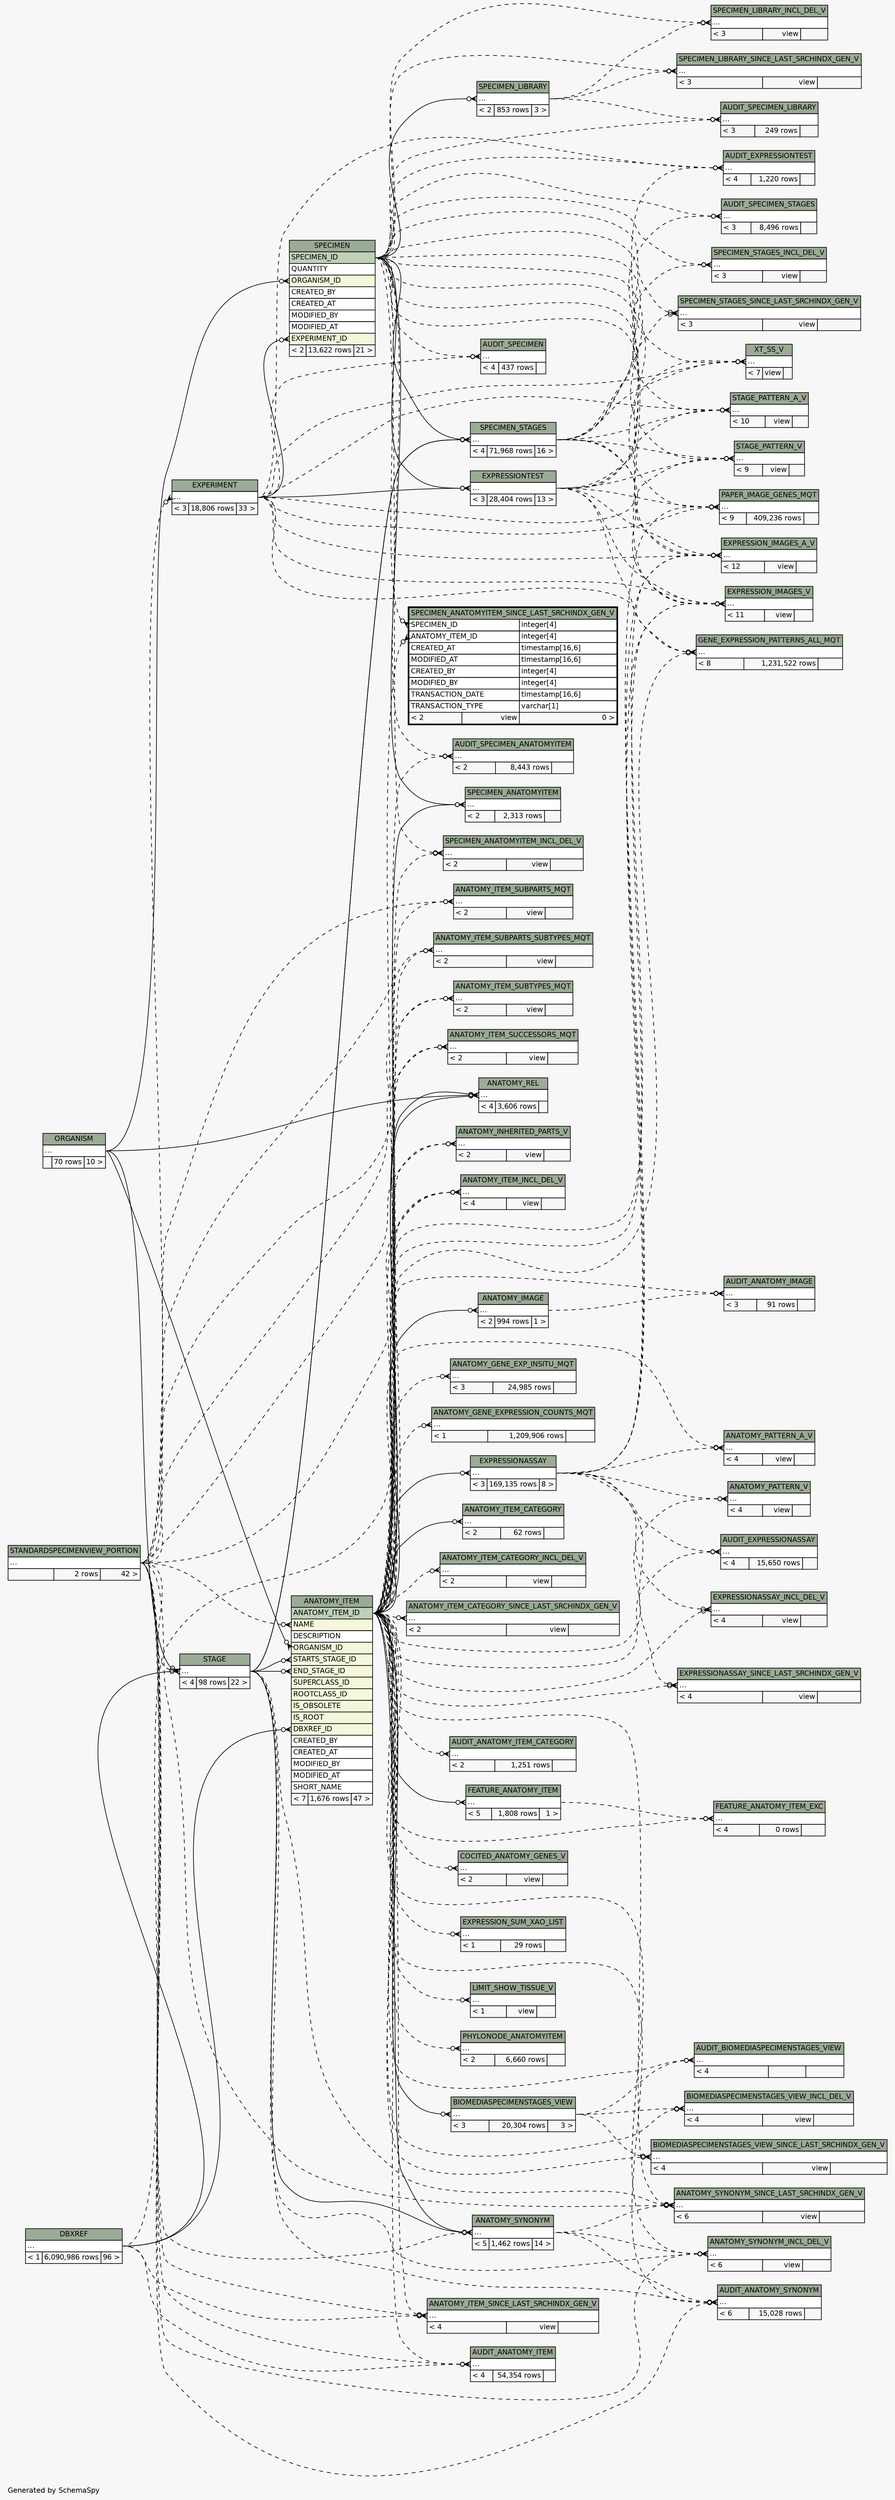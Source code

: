 // dot 2.38.0 on Windows 10 10.0
// SchemaSpy rev Unknown
digraph "impliedTwoDegreesRelationshipsDiagram" {
  graph [
    rankdir="RL"
    bgcolor="#f7f7f7"
    label="\nGenerated by SchemaSpy"
    labeljust="l"
    nodesep="0.18"
    ranksep="0.46"
    fontname="Helvetica"
    fontsize="11"
  ];
  node [
    fontname="Helvetica"
    fontsize="11"
    shape="plaintext"
  ];
  edge [
    arrowsize="0.8"
  ];
  "ANATOMY_GENE_EXP_INSITU_MQT":"elipses":w -> "ANATOMY_ITEM":"ANATOMY_ITEM_ID":e [arrowhead=none dir=back arrowtail=crowodot style=dashed];
  "ANATOMY_GENE_EXPRESSION_COUNTS_MQT":"elipses":w -> "ANATOMY_ITEM":"ANATOMY_ITEM_ID":e [arrowhead=none dir=back arrowtail=crowodot style=dashed];
  "ANATOMY_IMAGE":"elipses":w -> "ANATOMY_ITEM":"ANATOMY_ITEM_ID":e [arrowhead=none dir=back arrowtail=crowodot];
  "ANATOMY_INHERITED_PARTS_V":"elipses":w -> "ANATOMY_ITEM":"ANATOMY_ITEM_ID":e [arrowhead=none dir=back arrowtail=crowodot style=dashed];
  "ANATOMY_INHERITED_PARTS_V":"elipses":w -> "STANDARDSPECIMENVIEW_PORTION":"elipses":e [arrowhead=none dir=back arrowtail=crowodot style=dashed];
  "ANATOMY_ITEM":"DBXREF_ID":w -> "DBXREF":"elipses":e [arrowhead=none dir=back arrowtail=crowodot];
  "ANATOMY_ITEM":"END_STAGE_ID":w -> "STAGE":"elipses":e [arrowhead=none dir=back arrowtail=crowodot];
  "ANATOMY_ITEM":"NAME":w -> "STANDARDSPECIMENVIEW_PORTION":"elipses":e [arrowhead=none dir=back arrowtail=crowodot style=dashed];
  "ANATOMY_ITEM":"ORGANISM_ID":w -> "ORGANISM":"elipses":e [arrowhead=none dir=back arrowtail=crowodot];
  "ANATOMY_ITEM":"STARTS_STAGE_ID":w -> "STAGE":"elipses":e [arrowhead=none dir=back arrowtail=crowodot];
  "ANATOMY_ITEM_CATEGORY":"elipses":w -> "ANATOMY_ITEM":"ANATOMY_ITEM_ID":e [arrowhead=none dir=back arrowtail=crowodot];
  "ANATOMY_ITEM_CATEGORY_INCL_DEL_V":"elipses":w -> "ANATOMY_ITEM":"ANATOMY_ITEM_ID":e [arrowhead=none dir=back arrowtail=crowodot style=dashed];
  "ANATOMY_ITEM_CATEGORY_SINCE_LAST_SRCHINDX_GEN_V":"elipses":w -> "ANATOMY_ITEM":"ANATOMY_ITEM_ID":e [arrowhead=none dir=back arrowtail=crowodot style=dashed];
  "ANATOMY_ITEM_INCL_DEL_V":"elipses":w -> "ANATOMY_ITEM":"ANATOMY_ITEM_ID":e [arrowhead=none dir=back arrowtail=crowodot style=dashed];
  "ANATOMY_ITEM_INCL_DEL_V":"elipses":w -> "DBXREF":"elipses":e [arrowhead=none dir=back arrowtail=crowodot style=dashed];
  "ANATOMY_ITEM_INCL_DEL_V":"elipses":w -> "STANDARDSPECIMENVIEW_PORTION":"elipses":e [arrowhead=none dir=back arrowtail=crowodot style=dashed];
  "ANATOMY_ITEM_SINCE_LAST_SRCHINDX_GEN_V":"elipses":w -> "ANATOMY_ITEM":"ANATOMY_ITEM_ID":e [arrowhead=none dir=back arrowtail=crowodot style=dashed];
  "ANATOMY_ITEM_SINCE_LAST_SRCHINDX_GEN_V":"elipses":w -> "DBXREF":"elipses":e [arrowhead=none dir=back arrowtail=crowodot style=dashed];
  "ANATOMY_ITEM_SINCE_LAST_SRCHINDX_GEN_V":"elipses":w -> "STANDARDSPECIMENVIEW_PORTION":"elipses":e [arrowhead=none dir=back arrowtail=crowodot style=dashed];
  "ANATOMY_ITEM_SUBPARTS_MQT":"elipses":w -> "ANATOMY_ITEM":"ANATOMY_ITEM_ID":e [arrowhead=none dir=back arrowtail=crowodot style=dashed];
  "ANATOMY_ITEM_SUBPARTS_MQT":"elipses":w -> "STANDARDSPECIMENVIEW_PORTION":"elipses":e [arrowhead=none dir=back arrowtail=crowodot style=dashed];
  "ANATOMY_ITEM_SUBPARTS_SUBTYPES_MQT":"elipses":w -> "ANATOMY_ITEM":"ANATOMY_ITEM_ID":e [arrowhead=none dir=back arrowtail=crowodot style=dashed];
  "ANATOMY_ITEM_SUBPARTS_SUBTYPES_MQT":"elipses":w -> "STANDARDSPECIMENVIEW_PORTION":"elipses":e [arrowhead=none dir=back arrowtail=crowodot style=dashed];
  "ANATOMY_ITEM_SUBTYPES_MQT":"elipses":w -> "ANATOMY_ITEM":"ANATOMY_ITEM_ID":e [arrowhead=none dir=back arrowtail=crowodot style=dashed];
  "ANATOMY_ITEM_SUBTYPES_MQT":"elipses":w -> "STANDARDSPECIMENVIEW_PORTION":"elipses":e [arrowhead=none dir=back arrowtail=crowodot style=dashed];
  "ANATOMY_ITEM_SUCCESSORS_MQT":"elipses":w -> "ANATOMY_ITEM":"ANATOMY_ITEM_ID":e [arrowhead=none dir=back arrowtail=crowodot style=dashed];
  "ANATOMY_ITEM_SUCCESSORS_MQT":"elipses":w -> "STANDARDSPECIMENVIEW_PORTION":"elipses":e [arrowhead=none dir=back arrowtail=crowodot style=dashed];
  "ANATOMY_PATTERN_A_V":"elipses":w -> "ANATOMY_ITEM":"ANATOMY_ITEM_ID":e [arrowhead=none dir=back arrowtail=crowodot style=dashed];
  "ANATOMY_PATTERN_A_V":"elipses":w -> "EXPRESSIONASSAY":"elipses":e [arrowhead=none dir=back arrowtail=crowodot style=dashed];
  "ANATOMY_PATTERN_V":"elipses":w -> "ANATOMY_ITEM":"ANATOMY_ITEM_ID":e [arrowhead=none dir=back arrowtail=crowodot style=dashed];
  "ANATOMY_PATTERN_V":"elipses":w -> "EXPRESSIONASSAY":"elipses":e [arrowhead=none dir=back arrowtail=crowodot style=dashed];
  "ANATOMY_REL":"elipses":w -> "ANATOMY_ITEM":"ANATOMY_ITEM_ID":e [arrowhead=none dir=back arrowtail=crowodot];
  "ANATOMY_REL":"elipses":w -> "ORGANISM":"elipses":e [arrowhead=none dir=back arrowtail=crowodot];
  "ANATOMY_REL":"elipses":w -> "ANATOMY_ITEM":"ANATOMY_ITEM_ID":e [arrowhead=none dir=back arrowtail=crowodot];
  "ANATOMY_SYNONYM":"elipses":w -> "ANATOMY_ITEM":"ANATOMY_ITEM_ID":e [arrowhead=none dir=back arrowtail=crowodot];
  "ANATOMY_SYNONYM":"elipses":w -> "STANDARDSPECIMENVIEW_PORTION":"elipses":e [arrowhead=none dir=back arrowtail=crowodot style=dashed];
  "ANATOMY_SYNONYM":"elipses":w -> "STAGE":"elipses":e [arrowhead=none dir=back arrowtail=crowodot];
  "ANATOMY_SYNONYM_INCL_DEL_V":"elipses":w -> "ANATOMY_ITEM":"ANATOMY_ITEM_ID":e [arrowhead=none dir=back arrowtail=crowodot style=dashed];
  "ANATOMY_SYNONYM_INCL_DEL_V":"elipses":w -> "STANDARDSPECIMENVIEW_PORTION":"elipses":e [arrowhead=none dir=back arrowtail=crowodot style=dashed];
  "ANATOMY_SYNONYM_INCL_DEL_V":"elipses":w -> "STAGE":"elipses":e [arrowhead=none dir=back arrowtail=crowodot style=dashed];
  "ANATOMY_SYNONYM_INCL_DEL_V":"elipses":w -> "ANATOMY_SYNONYM":"elipses":e [arrowhead=none dir=back arrowtail=crowodot style=dashed];
  "ANATOMY_SYNONYM_SINCE_LAST_SRCHINDX_GEN_V":"elipses":w -> "ANATOMY_ITEM":"ANATOMY_ITEM_ID":e [arrowhead=none dir=back arrowtail=crowodot style=dashed];
  "ANATOMY_SYNONYM_SINCE_LAST_SRCHINDX_GEN_V":"elipses":w -> "STANDARDSPECIMENVIEW_PORTION":"elipses":e [arrowhead=none dir=back arrowtail=crowodot style=dashed];
  "ANATOMY_SYNONYM_SINCE_LAST_SRCHINDX_GEN_V":"elipses":w -> "STAGE":"elipses":e [arrowhead=none dir=back arrowtail=crowodot style=dashed];
  "ANATOMY_SYNONYM_SINCE_LAST_SRCHINDX_GEN_V":"elipses":w -> "ANATOMY_SYNONYM":"elipses":e [arrowhead=none dir=back arrowtail=crowodot style=dashed];
  "AUDIT_ANATOMY_IMAGE":"elipses":w -> "ANATOMY_ITEM":"ANATOMY_ITEM_ID":e [arrowhead=none dir=back arrowtail=crowodot style=dashed];
  "AUDIT_ANATOMY_IMAGE":"elipses":w -> "ANATOMY_IMAGE":"elipses":e [arrowhead=none dir=back arrowtail=crowodot style=dashed];
  "AUDIT_ANATOMY_ITEM":"elipses":w -> "ANATOMY_ITEM":"ANATOMY_ITEM_ID":e [arrowhead=none dir=back arrowtail=crowodot style=dashed];
  "AUDIT_ANATOMY_ITEM":"elipses":w -> "DBXREF":"elipses":e [arrowhead=none dir=back arrowtail=crowodot style=dashed];
  "AUDIT_ANATOMY_ITEM":"elipses":w -> "STANDARDSPECIMENVIEW_PORTION":"elipses":e [arrowhead=none dir=back arrowtail=crowodot style=dashed];
  "AUDIT_ANATOMY_ITEM_CATEGORY":"elipses":w -> "ANATOMY_ITEM":"ANATOMY_ITEM_ID":e [arrowhead=none dir=back arrowtail=crowodot style=dashed];
  "AUDIT_ANATOMY_SYNONYM":"elipses":w -> "ANATOMY_ITEM":"ANATOMY_ITEM_ID":e [arrowhead=none dir=back arrowtail=crowodot style=dashed];
  "AUDIT_ANATOMY_SYNONYM":"elipses":w -> "STANDARDSPECIMENVIEW_PORTION":"elipses":e [arrowhead=none dir=back arrowtail=crowodot style=dashed];
  "AUDIT_ANATOMY_SYNONYM":"elipses":w -> "STAGE":"elipses":e [arrowhead=none dir=back arrowtail=crowodot style=dashed];
  "AUDIT_ANATOMY_SYNONYM":"elipses":w -> "ANATOMY_SYNONYM":"elipses":e [arrowhead=none dir=back arrowtail=crowodot style=dashed];
  "AUDIT_BIOMEDIASPECIMENSTAGES_VIEW":"elipses":w -> "ANATOMY_ITEM":"ANATOMY_ITEM_ID":e [arrowhead=none dir=back arrowtail=crowodot style=dashed];
  "AUDIT_BIOMEDIASPECIMENSTAGES_VIEW":"elipses":w -> "BIOMEDIASPECIMENSTAGES_VIEW":"elipses":e [arrowhead=none dir=back arrowtail=crowodot style=dashed];
  "AUDIT_EXPRESSIONASSAY":"elipses":w -> "ANATOMY_ITEM":"ANATOMY_ITEM_ID":e [arrowhead=none dir=back arrowtail=crowodot style=dashed];
  "AUDIT_EXPRESSIONASSAY":"elipses":w -> "EXPRESSIONASSAY":"elipses":e [arrowhead=none dir=back arrowtail=crowodot style=dashed];
  "AUDIT_EXPRESSIONTEST":"elipses":w -> "EXPERIMENT":"elipses":e [arrowhead=none dir=back arrowtail=crowodot style=dashed];
  "AUDIT_EXPRESSIONTEST":"elipses":w -> "EXPRESSIONTEST":"elipses":e [arrowhead=none dir=back arrowtail=crowodot style=dashed];
  "AUDIT_EXPRESSIONTEST":"elipses":w -> "SPECIMEN":"SPECIMEN_ID":e [arrowhead=none dir=back arrowtail=crowodot style=dashed];
  "AUDIT_SPECIMEN":"elipses":w -> "EXPERIMENT":"elipses":e [arrowhead=none dir=back arrowtail=crowodot style=dashed];
  "AUDIT_SPECIMEN":"elipses":w -> "SPECIMEN":"SPECIMEN_ID":e [arrowhead=none dir=back arrowtail=crowodot style=dashed];
  "AUDIT_SPECIMEN_ANATOMYITEM":"elipses":w -> "ANATOMY_ITEM":"ANATOMY_ITEM_ID":e [arrowhead=none dir=back arrowtail=crowodot style=dashed];
  "AUDIT_SPECIMEN_ANATOMYITEM":"elipses":w -> "SPECIMEN":"SPECIMEN_ID":e [arrowhead=none dir=back arrowtail=crowodot style=dashed];
  "AUDIT_SPECIMEN_LIBRARY":"elipses":w -> "SPECIMEN":"SPECIMEN_ID":e [arrowhead=none dir=back arrowtail=crowodot style=dashed];
  "AUDIT_SPECIMEN_LIBRARY":"elipses":w -> "SPECIMEN_LIBRARY":"elipses":e [arrowhead=none dir=back arrowtail=crowodot style=dashed];
  "AUDIT_SPECIMEN_STAGES":"elipses":w -> "SPECIMEN":"SPECIMEN_ID":e [arrowhead=none dir=back arrowtail=crowodot style=dashed];
  "AUDIT_SPECIMEN_STAGES":"elipses":w -> "SPECIMEN_STAGES":"elipses":e [arrowhead=none dir=back arrowtail=crowodot style=dashed];
  "BIOMEDIASPECIMENSTAGES_VIEW":"elipses":w -> "ANATOMY_ITEM":"ANATOMY_ITEM_ID":e [arrowhead=none dir=back arrowtail=crowodot];
  "BIOMEDIASPECIMENSTAGES_VIEW_INCL_DEL_V":"elipses":w -> "ANATOMY_ITEM":"ANATOMY_ITEM_ID":e [arrowhead=none dir=back arrowtail=crowodot style=dashed];
  "BIOMEDIASPECIMENSTAGES_VIEW_INCL_DEL_V":"elipses":w -> "BIOMEDIASPECIMENSTAGES_VIEW":"elipses":e [arrowhead=none dir=back arrowtail=crowodot style=dashed];
  "BIOMEDIASPECIMENSTAGES_VIEW_SINCE_LAST_SRCHINDX_GEN_V":"elipses":w -> "ANATOMY_ITEM":"ANATOMY_ITEM_ID":e [arrowhead=none dir=back arrowtail=crowodot style=dashed];
  "BIOMEDIASPECIMENSTAGES_VIEW_SINCE_LAST_SRCHINDX_GEN_V":"elipses":w -> "BIOMEDIASPECIMENSTAGES_VIEW":"elipses":e [arrowhead=none dir=back arrowtail=crowodot style=dashed];
  "COCITED_ANATOMY_GENES_V":"elipses":w -> "ANATOMY_ITEM":"ANATOMY_ITEM_ID":e [arrowhead=none dir=back arrowtail=crowodot style=dashed];
  "EXPERIMENT":"elipses":w -> "STANDARDSPECIMENVIEW_PORTION":"elipses":e [arrowhead=none dir=back arrowtail=crowodot style=dashed];
  "EXPRESSION_IMAGES_A_V":"elipses":w -> "ANATOMY_ITEM":"ANATOMY_ITEM_ID":e [arrowhead=none dir=back arrowtail=crowodot style=dashed];
  "EXPRESSION_IMAGES_A_V":"elipses":w -> "EXPERIMENT":"elipses":e [arrowhead=none dir=back arrowtail=crowodot style=dashed];
  "EXPRESSION_IMAGES_A_V":"elipses":w -> "EXPRESSIONASSAY":"elipses":e [arrowhead=none dir=back arrowtail=crowodot style=dashed];
  "EXPRESSION_IMAGES_A_V":"elipses":w -> "EXPRESSIONTEST":"elipses":e [arrowhead=none dir=back arrowtail=crowodot style=dashed];
  "EXPRESSION_IMAGES_A_V":"elipses":w -> "SPECIMEN":"SPECIMEN_ID":e [arrowhead=none dir=back arrowtail=crowodot style=dashed];
  "EXPRESSION_IMAGES_A_V":"elipses":w -> "SPECIMEN_STAGES":"elipses":e [arrowhead=none dir=back arrowtail=crowodot style=dashed];
  "EXPRESSION_IMAGES_V":"elipses":w -> "ANATOMY_ITEM":"ANATOMY_ITEM_ID":e [arrowhead=none dir=back arrowtail=crowodot style=dashed];
  "EXPRESSION_IMAGES_V":"elipses":w -> "EXPERIMENT":"elipses":e [arrowhead=none dir=back arrowtail=crowodot style=dashed];
  "EXPRESSION_IMAGES_V":"elipses":w -> "EXPRESSIONASSAY":"elipses":e [arrowhead=none dir=back arrowtail=crowodot style=dashed];
  "EXPRESSION_IMAGES_V":"elipses":w -> "EXPRESSIONTEST":"elipses":e [arrowhead=none dir=back arrowtail=crowodot style=dashed];
  "EXPRESSION_IMAGES_V":"elipses":w -> "SPECIMEN":"SPECIMEN_ID":e [arrowhead=none dir=back arrowtail=crowodot style=dashed];
  "EXPRESSION_IMAGES_V":"elipses":w -> "SPECIMEN_STAGES":"elipses":e [arrowhead=none dir=back arrowtail=crowodot style=dashed];
  "EXPRESSION_SUM_XAO_LIST":"elipses":w -> "ANATOMY_ITEM":"ANATOMY_ITEM_ID":e [arrowhead=none dir=back arrowtail=crowodot style=dashed];
  "EXPRESSIONASSAY":"elipses":w -> "ANATOMY_ITEM":"ANATOMY_ITEM_ID":e [arrowhead=none dir=back arrowtail=crowodot];
  "EXPRESSIONASSAY_INCL_DEL_V":"elipses":w -> "ANATOMY_ITEM":"ANATOMY_ITEM_ID":e [arrowhead=none dir=back arrowtail=crowodot style=dashed];
  "EXPRESSIONASSAY_INCL_DEL_V":"elipses":w -> "EXPRESSIONASSAY":"elipses":e [arrowhead=none dir=back arrowtail=crowodot style=dashed];
  "EXPRESSIONASSAY_SINCE_LAST_SRCHINDX_GEN_V":"elipses":w -> "ANATOMY_ITEM":"ANATOMY_ITEM_ID":e [arrowhead=none dir=back arrowtail=crowodot style=dashed];
  "EXPRESSIONASSAY_SINCE_LAST_SRCHINDX_GEN_V":"elipses":w -> "EXPRESSIONASSAY":"elipses":e [arrowhead=none dir=back arrowtail=crowodot style=dashed];
  "EXPRESSIONTEST":"elipses":w -> "EXPERIMENT":"elipses":e [arrowhead=none dir=back arrowtail=crowodot];
  "EXPRESSIONTEST":"elipses":w -> "SPECIMEN":"SPECIMEN_ID":e [arrowhead=none dir=back arrowtail=crowodot];
  "FEATURE_ANATOMY_ITEM":"elipses":w -> "ANATOMY_ITEM":"ANATOMY_ITEM_ID":e [arrowhead=none dir=back arrowtail=crowodot];
  "FEATURE_ANATOMY_ITEM_EXC":"elipses":w -> "ANATOMY_ITEM":"ANATOMY_ITEM_ID":e [arrowhead=none dir=back arrowtail=crowodot style=dashed];
  "FEATURE_ANATOMY_ITEM_EXC":"elipses":w -> "FEATURE_ANATOMY_ITEM":"elipses":e [arrowhead=none dir=back arrowtail=crowodot style=dashed];
  "GENE_EXPRESSION_PATTERNS_ALL_MQT":"elipses":w -> "ANATOMY_ITEM":"ANATOMY_ITEM_ID":e [arrowhead=none dir=back arrowtail=crowodot style=dashed];
  "GENE_EXPRESSION_PATTERNS_ALL_MQT":"elipses":w -> "EXPERIMENT":"elipses":e [arrowhead=none dir=back arrowtail=crowodot style=dashed];
  "GENE_EXPRESSION_PATTERNS_ALL_MQT":"elipses":w -> "EXPRESSIONTEST":"elipses":e [arrowhead=none dir=back arrowtail=crowodot style=dashed];
  "LIMIT_SHOW_TISSUE_V":"elipses":w -> "ANATOMY_ITEM":"ANATOMY_ITEM_ID":e [arrowhead=none dir=back arrowtail=crowodot style=dashed];
  "PAPER_IMAGE_GENES_MQT":"elipses":w -> "EXPERIMENT":"elipses":e [arrowhead=none dir=back arrowtail=crowodot style=dashed];
  "PAPER_IMAGE_GENES_MQT":"elipses":w -> "EXPRESSIONASSAY":"elipses":e [arrowhead=none dir=back arrowtail=crowodot style=dashed];
  "PAPER_IMAGE_GENES_MQT":"elipses":w -> "EXPRESSIONTEST":"elipses":e [arrowhead=none dir=back arrowtail=crowodot style=dashed];
  "PAPER_IMAGE_GENES_MQT":"elipses":w -> "SPECIMEN":"SPECIMEN_ID":e [arrowhead=none dir=back arrowtail=crowodot style=dashed];
  "PHYLONODE_ANATOMYITEM":"elipses":w -> "ANATOMY_ITEM":"ANATOMY_ITEM_ID":e [arrowhead=none dir=back arrowtail=crowodot style=dashed];
  "SPECIMEN":"EXPERIMENT_ID":w -> "EXPERIMENT":"elipses":e [arrowhead=none dir=back arrowtail=crowodot];
  "SPECIMEN":"ORGANISM_ID":w -> "ORGANISM":"elipses":e [arrowhead=none dir=back arrowtail=crowodot];
  "SPECIMEN_ANATOMYITEM":"elipses":w -> "ANATOMY_ITEM":"ANATOMY_ITEM_ID":e [arrowhead=none dir=back arrowtail=crowodot];
  "SPECIMEN_ANATOMYITEM":"elipses":w -> "SPECIMEN":"SPECIMEN_ID":e [arrowhead=none dir=back arrowtail=crowodot];
  "SPECIMEN_ANATOMYITEM_INCL_DEL_V":"elipses":w -> "ANATOMY_ITEM":"ANATOMY_ITEM_ID":e [arrowhead=none dir=back arrowtail=crowodot style=dashed];
  "SPECIMEN_ANATOMYITEM_INCL_DEL_V":"elipses":w -> "SPECIMEN":"SPECIMEN_ID":e [arrowhead=none dir=back arrowtail=crowodot style=dashed];
  "SPECIMEN_ANATOMYITEM_SINCE_LAST_SRCHINDX_GEN_V":"ANATOMY_ITEM_ID":w -> "ANATOMY_ITEM":"ANATOMY_ITEM_ID":e [arrowhead=none dir=back arrowtail=crowodot style=dashed];
  "SPECIMEN_ANATOMYITEM_SINCE_LAST_SRCHINDX_GEN_V":"SPECIMEN_ID":w -> "SPECIMEN":"SPECIMEN_ID":e [arrowhead=none dir=back arrowtail=crowodot style=dashed];
  "SPECIMEN_LIBRARY":"elipses":w -> "SPECIMEN":"SPECIMEN_ID":e [arrowhead=none dir=back arrowtail=crowodot];
  "SPECIMEN_LIBRARY_INCL_DEL_V":"elipses":w -> "SPECIMEN":"SPECIMEN_ID":e [arrowhead=none dir=back arrowtail=crowodot style=dashed];
  "SPECIMEN_LIBRARY_INCL_DEL_V":"elipses":w -> "SPECIMEN_LIBRARY":"elipses":e [arrowhead=none dir=back arrowtail=crowodot style=dashed];
  "SPECIMEN_LIBRARY_SINCE_LAST_SRCHINDX_GEN_V":"elipses":w -> "SPECIMEN":"SPECIMEN_ID":e [arrowhead=none dir=back arrowtail=crowodot style=dashed];
  "SPECIMEN_LIBRARY_SINCE_LAST_SRCHINDX_GEN_V":"elipses":w -> "SPECIMEN_LIBRARY":"elipses":e [arrowhead=none dir=back arrowtail=crowodot style=dashed];
  "SPECIMEN_STAGES":"elipses":w -> "STAGE":"elipses":e [arrowhead=none dir=back arrowtail=crowodot];
  "SPECIMEN_STAGES":"elipses":w -> "SPECIMEN":"SPECIMEN_ID":e [arrowhead=none dir=back arrowtail=crowodot];
  "SPECIMEN_STAGES":"elipses":w -> "STAGE":"elipses":e [arrowhead=none dir=back arrowtail=crowodot];
  "SPECIMEN_STAGES_INCL_DEL_V":"elipses":w -> "SPECIMEN":"SPECIMEN_ID":e [arrowhead=none dir=back arrowtail=crowodot style=dashed];
  "SPECIMEN_STAGES_INCL_DEL_V":"elipses":w -> "SPECIMEN_STAGES":"elipses":e [arrowhead=none dir=back arrowtail=crowodot style=dashed];
  "SPECIMEN_STAGES_SINCE_LAST_SRCHINDX_GEN_V":"elipses":w -> "SPECIMEN":"SPECIMEN_ID":e [arrowhead=none dir=back arrowtail=crowodot style=dashed];
  "SPECIMEN_STAGES_SINCE_LAST_SRCHINDX_GEN_V":"elipses":w -> "SPECIMEN_STAGES":"elipses":e [arrowhead=none dir=back arrowtail=crowodot style=dashed];
  "STAGE":"elipses":w -> "DBXREF":"elipses":e [arrowhead=none dir=back arrowtail=crowodot];
  "STAGE":"elipses":w -> "STANDARDSPECIMENVIEW_PORTION":"elipses":e [arrowhead=none dir=back arrowtail=crowodot style=dashed];
  "STAGE":"elipses":w -> "ORGANISM":"elipses":e [arrowhead=none dir=back arrowtail=crowodot];
  "STAGE_PATTERN_A_V":"elipses":w -> "EXPERIMENT":"elipses":e [arrowhead=none dir=back arrowtail=crowodot style=dashed];
  "STAGE_PATTERN_A_V":"elipses":w -> "EXPRESSIONTEST":"elipses":e [arrowhead=none dir=back arrowtail=crowodot style=dashed];
  "STAGE_PATTERN_A_V":"elipses":w -> "SPECIMEN":"SPECIMEN_ID":e [arrowhead=none dir=back arrowtail=crowodot style=dashed];
  "STAGE_PATTERN_A_V":"elipses":w -> "SPECIMEN_STAGES":"elipses":e [arrowhead=none dir=back arrowtail=crowodot style=dashed];
  "STAGE_PATTERN_V":"elipses":w -> "EXPERIMENT":"elipses":e [arrowhead=none dir=back arrowtail=crowodot style=dashed];
  "STAGE_PATTERN_V":"elipses":w -> "EXPRESSIONTEST":"elipses":e [arrowhead=none dir=back arrowtail=crowodot style=dashed];
  "STAGE_PATTERN_V":"elipses":w -> "SPECIMEN":"SPECIMEN_ID":e [arrowhead=none dir=back arrowtail=crowodot style=dashed];
  "STAGE_PATTERN_V":"elipses":w -> "SPECIMEN_STAGES":"elipses":e [arrowhead=none dir=back arrowtail=crowodot style=dashed];
  "XT_SS_V":"elipses":w -> "EXPERIMENT":"elipses":e [arrowhead=none dir=back arrowtail=crowodot style=dashed];
  "XT_SS_V":"elipses":w -> "EXPRESSIONTEST":"elipses":e [arrowhead=none dir=back arrowtail=crowodot style=dashed];
  "XT_SS_V":"elipses":w -> "SPECIMEN":"SPECIMEN_ID":e [arrowhead=none dir=back arrowtail=crowodot style=dashed];
  "XT_SS_V":"elipses":w -> "SPECIMEN_STAGES":"elipses":e [arrowhead=none dir=back arrowtail=crowodot style=dashed];
  "ANATOMY_GENE_EXP_INSITU_MQT" [
    label=<
    <TABLE BORDER="0" CELLBORDER="1" CELLSPACING="0" BGCOLOR="#ffffff">
      <TR><TD COLSPAN="3" BGCOLOR="#9bab96" ALIGN="CENTER">ANATOMY_GENE_EXP_INSITU_MQT</TD></TR>
      <TR><TD PORT="elipses" COLSPAN="3" ALIGN="LEFT">...</TD></TR>
      <TR><TD ALIGN="LEFT" BGCOLOR="#f7f7f7">&lt; 3</TD><TD ALIGN="RIGHT" BGCOLOR="#f7f7f7">24,985 rows</TD><TD ALIGN="RIGHT" BGCOLOR="#f7f7f7">  </TD></TR>
    </TABLE>>
    URL="ANATOMY_GENE_EXP_INSITU_MQT.html"
    tooltip="ANATOMY_GENE_EXP_INSITU_MQT"
  ];
  "ANATOMY_GENE_EXPRESSION_COUNTS_MQT" [
    label=<
    <TABLE BORDER="0" CELLBORDER="1" CELLSPACING="0" BGCOLOR="#ffffff">
      <TR><TD COLSPAN="3" BGCOLOR="#9bab96" ALIGN="CENTER">ANATOMY_GENE_EXPRESSION_COUNTS_MQT</TD></TR>
      <TR><TD PORT="elipses" COLSPAN="3" ALIGN="LEFT">...</TD></TR>
      <TR><TD ALIGN="LEFT" BGCOLOR="#f7f7f7">&lt; 1</TD><TD ALIGN="RIGHT" BGCOLOR="#f7f7f7">1,209,906 rows</TD><TD ALIGN="RIGHT" BGCOLOR="#f7f7f7">  </TD></TR>
    </TABLE>>
    URL="ANATOMY_GENE_EXPRESSION_COUNTS_MQT.html"
    tooltip="ANATOMY_GENE_EXPRESSION_COUNTS_MQT"
  ];
  "ANATOMY_IMAGE" [
    label=<
    <TABLE BORDER="0" CELLBORDER="1" CELLSPACING="0" BGCOLOR="#ffffff">
      <TR><TD COLSPAN="3" BGCOLOR="#9bab96" ALIGN="CENTER">ANATOMY_IMAGE</TD></TR>
      <TR><TD PORT="elipses" COLSPAN="3" ALIGN="LEFT">...</TD></TR>
      <TR><TD ALIGN="LEFT" BGCOLOR="#f7f7f7">&lt; 2</TD><TD ALIGN="RIGHT" BGCOLOR="#f7f7f7">994 rows</TD><TD ALIGN="RIGHT" BGCOLOR="#f7f7f7">1 &gt;</TD></TR>
    </TABLE>>
    URL="ANATOMY_IMAGE.html"
    tooltip="ANATOMY_IMAGE"
  ];
  "ANATOMY_INHERITED_PARTS_V" [
    label=<
    <TABLE BORDER="0" CELLBORDER="1" CELLSPACING="0" BGCOLOR="#ffffff">
      <TR><TD COLSPAN="3" BGCOLOR="#9bab96" ALIGN="CENTER">ANATOMY_INHERITED_PARTS_V</TD></TR>
      <TR><TD PORT="elipses" COLSPAN="3" ALIGN="LEFT">...</TD></TR>
      <TR><TD ALIGN="LEFT" BGCOLOR="#f7f7f7">&lt; 2</TD><TD ALIGN="RIGHT" BGCOLOR="#f7f7f7">view</TD><TD ALIGN="RIGHT" BGCOLOR="#f7f7f7">  </TD></TR>
    </TABLE>>
    URL="ANATOMY_INHERITED_PARTS_V.html"
    tooltip="ANATOMY_INHERITED_PARTS_V"
  ];
  "ANATOMY_ITEM" [
    label=<
    <TABLE BORDER="0" CELLBORDER="1" CELLSPACING="0" BGCOLOR="#ffffff">
      <TR><TD COLSPAN="3" BGCOLOR="#9bab96" ALIGN="CENTER">ANATOMY_ITEM</TD></TR>
      <TR><TD PORT="ANATOMY_ITEM_ID" COLSPAN="3" BGCOLOR="#bed1b8" ALIGN="LEFT">ANATOMY_ITEM_ID</TD></TR>
      <TR><TD PORT="NAME" COLSPAN="3" BGCOLOR="#f4f7da" ALIGN="LEFT">NAME</TD></TR>
      <TR><TD PORT="DESCRIPTION" COLSPAN="3" ALIGN="LEFT">DESCRIPTION</TD></TR>
      <TR><TD PORT="ORGANISM_ID" COLSPAN="3" BGCOLOR="#f4f7da" ALIGN="LEFT">ORGANISM_ID</TD></TR>
      <TR><TD PORT="STARTS_STAGE_ID" COLSPAN="3" BGCOLOR="#f4f7da" ALIGN="LEFT">STARTS_STAGE_ID</TD></TR>
      <TR><TD PORT="END_STAGE_ID" COLSPAN="3" BGCOLOR="#f4f7da" ALIGN="LEFT">END_STAGE_ID</TD></TR>
      <TR><TD PORT="SUPERCLASS_ID" COLSPAN="3" BGCOLOR="#f4f7da" ALIGN="LEFT">SUPERCLASS_ID</TD></TR>
      <TR><TD PORT="ROOTCLASS_ID" COLSPAN="3" BGCOLOR="#f4f7da" ALIGN="LEFT">ROOTCLASS_ID</TD></TR>
      <TR><TD PORT="IS_OBSOLETE" COLSPAN="3" BGCOLOR="#f4f7da" ALIGN="LEFT">IS_OBSOLETE</TD></TR>
      <TR><TD PORT="IS_ROOT" COLSPAN="3" BGCOLOR="#f4f7da" ALIGN="LEFT">IS_ROOT</TD></TR>
      <TR><TD PORT="DBXREF_ID" COLSPAN="3" BGCOLOR="#f4f7da" ALIGN="LEFT">DBXREF_ID</TD></TR>
      <TR><TD PORT="CREATED_BY" COLSPAN="3" ALIGN="LEFT">CREATED_BY</TD></TR>
      <TR><TD PORT="CREATED_AT" COLSPAN="3" ALIGN="LEFT">CREATED_AT</TD></TR>
      <TR><TD PORT="MODIFIED_BY" COLSPAN="3" ALIGN="LEFT">MODIFIED_BY</TD></TR>
      <TR><TD PORT="MODIFIED_AT" COLSPAN="3" ALIGN="LEFT">MODIFIED_AT</TD></TR>
      <TR><TD PORT="SHORT_NAME" COLSPAN="3" ALIGN="LEFT">SHORT_NAME</TD></TR>
      <TR><TD ALIGN="LEFT" BGCOLOR="#f7f7f7">&lt; 7</TD><TD ALIGN="RIGHT" BGCOLOR="#f7f7f7">1,676 rows</TD><TD ALIGN="RIGHT" BGCOLOR="#f7f7f7">47 &gt;</TD></TR>
    </TABLE>>
    URL="ANATOMY_ITEM.html"
    tooltip="ANATOMY_ITEM"
  ];
  "ANATOMY_ITEM_CATEGORY" [
    label=<
    <TABLE BORDER="0" CELLBORDER="1" CELLSPACING="0" BGCOLOR="#ffffff">
      <TR><TD COLSPAN="3" BGCOLOR="#9bab96" ALIGN="CENTER">ANATOMY_ITEM_CATEGORY</TD></TR>
      <TR><TD PORT="elipses" COLSPAN="3" ALIGN="LEFT">...</TD></TR>
      <TR><TD ALIGN="LEFT" BGCOLOR="#f7f7f7">&lt; 2</TD><TD ALIGN="RIGHT" BGCOLOR="#f7f7f7">62 rows</TD><TD ALIGN="RIGHT" BGCOLOR="#f7f7f7">  </TD></TR>
    </TABLE>>
    URL="ANATOMY_ITEM_CATEGORY.html"
    tooltip="ANATOMY_ITEM_CATEGORY"
  ];
  "ANATOMY_ITEM_CATEGORY_INCL_DEL_V" [
    label=<
    <TABLE BORDER="0" CELLBORDER="1" CELLSPACING="0" BGCOLOR="#ffffff">
      <TR><TD COLSPAN="3" BGCOLOR="#9bab96" ALIGN="CENTER">ANATOMY_ITEM_CATEGORY_INCL_DEL_V</TD></TR>
      <TR><TD PORT="elipses" COLSPAN="3" ALIGN="LEFT">...</TD></TR>
      <TR><TD ALIGN="LEFT" BGCOLOR="#f7f7f7">&lt; 2</TD><TD ALIGN="RIGHT" BGCOLOR="#f7f7f7">view</TD><TD ALIGN="RIGHT" BGCOLOR="#f7f7f7">  </TD></TR>
    </TABLE>>
    URL="ANATOMY_ITEM_CATEGORY_INCL_DEL_V.html"
    tooltip="ANATOMY_ITEM_CATEGORY_INCL_DEL_V"
  ];
  "ANATOMY_ITEM_CATEGORY_SINCE_LAST_SRCHINDX_GEN_V" [
    label=<
    <TABLE BORDER="0" CELLBORDER="1" CELLSPACING="0" BGCOLOR="#ffffff">
      <TR><TD COLSPAN="3" BGCOLOR="#9bab96" ALIGN="CENTER">ANATOMY_ITEM_CATEGORY_SINCE_LAST_SRCHINDX_GEN_V</TD></TR>
      <TR><TD PORT="elipses" COLSPAN="3" ALIGN="LEFT">...</TD></TR>
      <TR><TD ALIGN="LEFT" BGCOLOR="#f7f7f7">&lt; 2</TD><TD ALIGN="RIGHT" BGCOLOR="#f7f7f7">view</TD><TD ALIGN="RIGHT" BGCOLOR="#f7f7f7">  </TD></TR>
    </TABLE>>
    URL="ANATOMY_ITEM_CATEGORY_SINCE_LAST_SRCHINDX_GEN_V.html"
    tooltip="ANATOMY_ITEM_CATEGORY_SINCE_LAST_SRCHINDX_GEN_V"
  ];
  "ANATOMY_ITEM_INCL_DEL_V" [
    label=<
    <TABLE BORDER="0" CELLBORDER="1" CELLSPACING="0" BGCOLOR="#ffffff">
      <TR><TD COLSPAN="3" BGCOLOR="#9bab96" ALIGN="CENTER">ANATOMY_ITEM_INCL_DEL_V</TD></TR>
      <TR><TD PORT="elipses" COLSPAN="3" ALIGN="LEFT">...</TD></TR>
      <TR><TD ALIGN="LEFT" BGCOLOR="#f7f7f7">&lt; 4</TD><TD ALIGN="RIGHT" BGCOLOR="#f7f7f7">view</TD><TD ALIGN="RIGHT" BGCOLOR="#f7f7f7">  </TD></TR>
    </TABLE>>
    URL="ANATOMY_ITEM_INCL_DEL_V.html"
    tooltip="ANATOMY_ITEM_INCL_DEL_V"
  ];
  "ANATOMY_ITEM_SINCE_LAST_SRCHINDX_GEN_V" [
    label=<
    <TABLE BORDER="0" CELLBORDER="1" CELLSPACING="0" BGCOLOR="#ffffff">
      <TR><TD COLSPAN="3" BGCOLOR="#9bab96" ALIGN="CENTER">ANATOMY_ITEM_SINCE_LAST_SRCHINDX_GEN_V</TD></TR>
      <TR><TD PORT="elipses" COLSPAN="3" ALIGN="LEFT">...</TD></TR>
      <TR><TD ALIGN="LEFT" BGCOLOR="#f7f7f7">&lt; 4</TD><TD ALIGN="RIGHT" BGCOLOR="#f7f7f7">view</TD><TD ALIGN="RIGHT" BGCOLOR="#f7f7f7">  </TD></TR>
    </TABLE>>
    URL="ANATOMY_ITEM_SINCE_LAST_SRCHINDX_GEN_V.html"
    tooltip="ANATOMY_ITEM_SINCE_LAST_SRCHINDX_GEN_V"
  ];
  "ANATOMY_ITEM_SUBPARTS_MQT" [
    label=<
    <TABLE BORDER="0" CELLBORDER="1" CELLSPACING="0" BGCOLOR="#ffffff">
      <TR><TD COLSPAN="3" BGCOLOR="#9bab96" ALIGN="CENTER">ANATOMY_ITEM_SUBPARTS_MQT</TD></TR>
      <TR><TD PORT="elipses" COLSPAN="3" ALIGN="LEFT">...</TD></TR>
      <TR><TD ALIGN="LEFT" BGCOLOR="#f7f7f7">&lt; 2</TD><TD ALIGN="RIGHT" BGCOLOR="#f7f7f7">view</TD><TD ALIGN="RIGHT" BGCOLOR="#f7f7f7">  </TD></TR>
    </TABLE>>
    URL="ANATOMY_ITEM_SUBPARTS_MQT.html"
    tooltip="ANATOMY_ITEM_SUBPARTS_MQT"
  ];
  "ANATOMY_ITEM_SUBPARTS_SUBTYPES_MQT" [
    label=<
    <TABLE BORDER="0" CELLBORDER="1" CELLSPACING="0" BGCOLOR="#ffffff">
      <TR><TD COLSPAN="3" BGCOLOR="#9bab96" ALIGN="CENTER">ANATOMY_ITEM_SUBPARTS_SUBTYPES_MQT</TD></TR>
      <TR><TD PORT="elipses" COLSPAN="3" ALIGN="LEFT">...</TD></TR>
      <TR><TD ALIGN="LEFT" BGCOLOR="#f7f7f7">&lt; 2</TD><TD ALIGN="RIGHT" BGCOLOR="#f7f7f7">view</TD><TD ALIGN="RIGHT" BGCOLOR="#f7f7f7">  </TD></TR>
    </TABLE>>
    URL="ANATOMY_ITEM_SUBPARTS_SUBTYPES_MQT.html"
    tooltip="ANATOMY_ITEM_SUBPARTS_SUBTYPES_MQT"
  ];
  "ANATOMY_ITEM_SUBTYPES_MQT" [
    label=<
    <TABLE BORDER="0" CELLBORDER="1" CELLSPACING="0" BGCOLOR="#ffffff">
      <TR><TD COLSPAN="3" BGCOLOR="#9bab96" ALIGN="CENTER">ANATOMY_ITEM_SUBTYPES_MQT</TD></TR>
      <TR><TD PORT="elipses" COLSPAN="3" ALIGN="LEFT">...</TD></TR>
      <TR><TD ALIGN="LEFT" BGCOLOR="#f7f7f7">&lt; 2</TD><TD ALIGN="RIGHT" BGCOLOR="#f7f7f7">view</TD><TD ALIGN="RIGHT" BGCOLOR="#f7f7f7">  </TD></TR>
    </TABLE>>
    URL="ANATOMY_ITEM_SUBTYPES_MQT.html"
    tooltip="ANATOMY_ITEM_SUBTYPES_MQT"
  ];
  "ANATOMY_ITEM_SUCCESSORS_MQT" [
    label=<
    <TABLE BORDER="0" CELLBORDER="1" CELLSPACING="0" BGCOLOR="#ffffff">
      <TR><TD COLSPAN="3" BGCOLOR="#9bab96" ALIGN="CENTER">ANATOMY_ITEM_SUCCESSORS_MQT</TD></TR>
      <TR><TD PORT="elipses" COLSPAN="3" ALIGN="LEFT">...</TD></TR>
      <TR><TD ALIGN="LEFT" BGCOLOR="#f7f7f7">&lt; 2</TD><TD ALIGN="RIGHT" BGCOLOR="#f7f7f7">view</TD><TD ALIGN="RIGHT" BGCOLOR="#f7f7f7">  </TD></TR>
    </TABLE>>
    URL="ANATOMY_ITEM_SUCCESSORS_MQT.html"
    tooltip="ANATOMY_ITEM_SUCCESSORS_MQT"
  ];
  "ANATOMY_PATTERN_A_V" [
    label=<
    <TABLE BORDER="0" CELLBORDER="1" CELLSPACING="0" BGCOLOR="#ffffff">
      <TR><TD COLSPAN="3" BGCOLOR="#9bab96" ALIGN="CENTER">ANATOMY_PATTERN_A_V</TD></TR>
      <TR><TD PORT="elipses" COLSPAN="3" ALIGN="LEFT">...</TD></TR>
      <TR><TD ALIGN="LEFT" BGCOLOR="#f7f7f7">&lt; 4</TD><TD ALIGN="RIGHT" BGCOLOR="#f7f7f7">view</TD><TD ALIGN="RIGHT" BGCOLOR="#f7f7f7">  </TD></TR>
    </TABLE>>
    URL="ANATOMY_PATTERN_A_V.html"
    tooltip="ANATOMY_PATTERN_A_V"
  ];
  "ANATOMY_PATTERN_V" [
    label=<
    <TABLE BORDER="0" CELLBORDER="1" CELLSPACING="0" BGCOLOR="#ffffff">
      <TR><TD COLSPAN="3" BGCOLOR="#9bab96" ALIGN="CENTER">ANATOMY_PATTERN_V</TD></TR>
      <TR><TD PORT="elipses" COLSPAN="3" ALIGN="LEFT">...</TD></TR>
      <TR><TD ALIGN="LEFT" BGCOLOR="#f7f7f7">&lt; 4</TD><TD ALIGN="RIGHT" BGCOLOR="#f7f7f7">view</TD><TD ALIGN="RIGHT" BGCOLOR="#f7f7f7">  </TD></TR>
    </TABLE>>
    URL="ANATOMY_PATTERN_V.html"
    tooltip="ANATOMY_PATTERN_V"
  ];
  "ANATOMY_REL" [
    label=<
    <TABLE BORDER="0" CELLBORDER="1" CELLSPACING="0" BGCOLOR="#ffffff">
      <TR><TD COLSPAN="3" BGCOLOR="#9bab96" ALIGN="CENTER">ANATOMY_REL</TD></TR>
      <TR><TD PORT="elipses" COLSPAN="3" ALIGN="LEFT">...</TD></TR>
      <TR><TD ALIGN="LEFT" BGCOLOR="#f7f7f7">&lt; 4</TD><TD ALIGN="RIGHT" BGCOLOR="#f7f7f7">3,606 rows</TD><TD ALIGN="RIGHT" BGCOLOR="#f7f7f7">  </TD></TR>
    </TABLE>>
    URL="ANATOMY_REL.html"
    tooltip="ANATOMY_REL"
  ];
  "ANATOMY_SYNONYM" [
    label=<
    <TABLE BORDER="0" CELLBORDER="1" CELLSPACING="0" BGCOLOR="#ffffff">
      <TR><TD COLSPAN="3" BGCOLOR="#9bab96" ALIGN="CENTER">ANATOMY_SYNONYM</TD></TR>
      <TR><TD PORT="elipses" COLSPAN="3" ALIGN="LEFT">...</TD></TR>
      <TR><TD ALIGN="LEFT" BGCOLOR="#f7f7f7">&lt; 5</TD><TD ALIGN="RIGHT" BGCOLOR="#f7f7f7">1,462 rows</TD><TD ALIGN="RIGHT" BGCOLOR="#f7f7f7">14 &gt;</TD></TR>
    </TABLE>>
    URL="ANATOMY_SYNONYM.html"
    tooltip="ANATOMY_SYNONYM"
  ];
  "ANATOMY_SYNONYM_INCL_DEL_V" [
    label=<
    <TABLE BORDER="0" CELLBORDER="1" CELLSPACING="0" BGCOLOR="#ffffff">
      <TR><TD COLSPAN="3" BGCOLOR="#9bab96" ALIGN="CENTER">ANATOMY_SYNONYM_INCL_DEL_V</TD></TR>
      <TR><TD PORT="elipses" COLSPAN="3" ALIGN="LEFT">...</TD></TR>
      <TR><TD ALIGN="LEFT" BGCOLOR="#f7f7f7">&lt; 6</TD><TD ALIGN="RIGHT" BGCOLOR="#f7f7f7">view</TD><TD ALIGN="RIGHT" BGCOLOR="#f7f7f7">  </TD></TR>
    </TABLE>>
    URL="ANATOMY_SYNONYM_INCL_DEL_V.html"
    tooltip="ANATOMY_SYNONYM_INCL_DEL_V"
  ];
  "ANATOMY_SYNONYM_SINCE_LAST_SRCHINDX_GEN_V" [
    label=<
    <TABLE BORDER="0" CELLBORDER="1" CELLSPACING="0" BGCOLOR="#ffffff">
      <TR><TD COLSPAN="3" BGCOLOR="#9bab96" ALIGN="CENTER">ANATOMY_SYNONYM_SINCE_LAST_SRCHINDX_GEN_V</TD></TR>
      <TR><TD PORT="elipses" COLSPAN="3" ALIGN="LEFT">...</TD></TR>
      <TR><TD ALIGN="LEFT" BGCOLOR="#f7f7f7">&lt; 6</TD><TD ALIGN="RIGHT" BGCOLOR="#f7f7f7">view</TD><TD ALIGN="RIGHT" BGCOLOR="#f7f7f7">  </TD></TR>
    </TABLE>>
    URL="ANATOMY_SYNONYM_SINCE_LAST_SRCHINDX_GEN_V.html"
    tooltip="ANATOMY_SYNONYM_SINCE_LAST_SRCHINDX_GEN_V"
  ];
  "AUDIT_ANATOMY_IMAGE" [
    label=<
    <TABLE BORDER="0" CELLBORDER="1" CELLSPACING="0" BGCOLOR="#ffffff">
      <TR><TD COLSPAN="3" BGCOLOR="#9bab96" ALIGN="CENTER">AUDIT_ANATOMY_IMAGE</TD></TR>
      <TR><TD PORT="elipses" COLSPAN="3" ALIGN="LEFT">...</TD></TR>
      <TR><TD ALIGN="LEFT" BGCOLOR="#f7f7f7">&lt; 3</TD><TD ALIGN="RIGHT" BGCOLOR="#f7f7f7">91 rows</TD><TD ALIGN="RIGHT" BGCOLOR="#f7f7f7">  </TD></TR>
    </TABLE>>
    URL="AUDIT_ANATOMY_IMAGE.html"
    tooltip="AUDIT_ANATOMY_IMAGE"
  ];
  "AUDIT_ANATOMY_ITEM" [
    label=<
    <TABLE BORDER="0" CELLBORDER="1" CELLSPACING="0" BGCOLOR="#ffffff">
      <TR><TD COLSPAN="3" BGCOLOR="#9bab96" ALIGN="CENTER">AUDIT_ANATOMY_ITEM</TD></TR>
      <TR><TD PORT="elipses" COLSPAN="3" ALIGN="LEFT">...</TD></TR>
      <TR><TD ALIGN="LEFT" BGCOLOR="#f7f7f7">&lt; 4</TD><TD ALIGN="RIGHT" BGCOLOR="#f7f7f7">54,354 rows</TD><TD ALIGN="RIGHT" BGCOLOR="#f7f7f7">  </TD></TR>
    </TABLE>>
    URL="AUDIT_ANATOMY_ITEM.html"
    tooltip="AUDIT_ANATOMY_ITEM"
  ];
  "AUDIT_ANATOMY_ITEM_CATEGORY" [
    label=<
    <TABLE BORDER="0" CELLBORDER="1" CELLSPACING="0" BGCOLOR="#ffffff">
      <TR><TD COLSPAN="3" BGCOLOR="#9bab96" ALIGN="CENTER">AUDIT_ANATOMY_ITEM_CATEGORY</TD></TR>
      <TR><TD PORT="elipses" COLSPAN="3" ALIGN="LEFT">...</TD></TR>
      <TR><TD ALIGN="LEFT" BGCOLOR="#f7f7f7">&lt; 2</TD><TD ALIGN="RIGHT" BGCOLOR="#f7f7f7">1,251 rows</TD><TD ALIGN="RIGHT" BGCOLOR="#f7f7f7">  </TD></TR>
    </TABLE>>
    URL="AUDIT_ANATOMY_ITEM_CATEGORY.html"
    tooltip="AUDIT_ANATOMY_ITEM_CATEGORY"
  ];
  "AUDIT_ANATOMY_SYNONYM" [
    label=<
    <TABLE BORDER="0" CELLBORDER="1" CELLSPACING="0" BGCOLOR="#ffffff">
      <TR><TD COLSPAN="3" BGCOLOR="#9bab96" ALIGN="CENTER">AUDIT_ANATOMY_SYNONYM</TD></TR>
      <TR><TD PORT="elipses" COLSPAN="3" ALIGN="LEFT">...</TD></TR>
      <TR><TD ALIGN="LEFT" BGCOLOR="#f7f7f7">&lt; 6</TD><TD ALIGN="RIGHT" BGCOLOR="#f7f7f7">15,028 rows</TD><TD ALIGN="RIGHT" BGCOLOR="#f7f7f7">  </TD></TR>
    </TABLE>>
    URL="AUDIT_ANATOMY_SYNONYM.html"
    tooltip="AUDIT_ANATOMY_SYNONYM"
  ];
  "AUDIT_BIOMEDIASPECIMENSTAGES_VIEW" [
    label=<
    <TABLE BORDER="0" CELLBORDER="1" CELLSPACING="0" BGCOLOR="#ffffff">
      <TR><TD COLSPAN="3" BGCOLOR="#9bab96" ALIGN="CENTER">AUDIT_BIOMEDIASPECIMENSTAGES_VIEW</TD></TR>
      <TR><TD PORT="elipses" COLSPAN="3" ALIGN="LEFT">...</TD></TR>
      <TR><TD ALIGN="LEFT" BGCOLOR="#f7f7f7">&lt; 4</TD><TD ALIGN="RIGHT" BGCOLOR="#f7f7f7">  </TD><TD ALIGN="RIGHT" BGCOLOR="#f7f7f7">  </TD></TR>
    </TABLE>>
    URL="AUDIT_BIOMEDIASPECIMENSTAGES_VIEW.html"
    tooltip="AUDIT_BIOMEDIASPECIMENSTAGES_VIEW"
  ];
  "AUDIT_EXPRESSIONASSAY" [
    label=<
    <TABLE BORDER="0" CELLBORDER="1" CELLSPACING="0" BGCOLOR="#ffffff">
      <TR><TD COLSPAN="3" BGCOLOR="#9bab96" ALIGN="CENTER">AUDIT_EXPRESSIONASSAY</TD></TR>
      <TR><TD PORT="elipses" COLSPAN="3" ALIGN="LEFT">...</TD></TR>
      <TR><TD ALIGN="LEFT" BGCOLOR="#f7f7f7">&lt; 4</TD><TD ALIGN="RIGHT" BGCOLOR="#f7f7f7">15,650 rows</TD><TD ALIGN="RIGHT" BGCOLOR="#f7f7f7">  </TD></TR>
    </TABLE>>
    URL="AUDIT_EXPRESSIONASSAY.html"
    tooltip="AUDIT_EXPRESSIONASSAY"
  ];
  "AUDIT_EXPRESSIONTEST" [
    label=<
    <TABLE BORDER="0" CELLBORDER="1" CELLSPACING="0" BGCOLOR="#ffffff">
      <TR><TD COLSPAN="3" BGCOLOR="#9bab96" ALIGN="CENTER">AUDIT_EXPRESSIONTEST</TD></TR>
      <TR><TD PORT="elipses" COLSPAN="3" ALIGN="LEFT">...</TD></TR>
      <TR><TD ALIGN="LEFT" BGCOLOR="#f7f7f7">&lt; 4</TD><TD ALIGN="RIGHT" BGCOLOR="#f7f7f7">1,220 rows</TD><TD ALIGN="RIGHT" BGCOLOR="#f7f7f7">  </TD></TR>
    </TABLE>>
    URL="AUDIT_EXPRESSIONTEST.html"
    tooltip="AUDIT_EXPRESSIONTEST"
  ];
  "AUDIT_SPECIMEN" [
    label=<
    <TABLE BORDER="0" CELLBORDER="1" CELLSPACING="0" BGCOLOR="#ffffff">
      <TR><TD COLSPAN="3" BGCOLOR="#9bab96" ALIGN="CENTER">AUDIT_SPECIMEN</TD></TR>
      <TR><TD PORT="elipses" COLSPAN="3" ALIGN="LEFT">...</TD></TR>
      <TR><TD ALIGN="LEFT" BGCOLOR="#f7f7f7">&lt; 4</TD><TD ALIGN="RIGHT" BGCOLOR="#f7f7f7">437 rows</TD><TD ALIGN="RIGHT" BGCOLOR="#f7f7f7">  </TD></TR>
    </TABLE>>
    URL="AUDIT_SPECIMEN.html"
    tooltip="AUDIT_SPECIMEN"
  ];
  "AUDIT_SPECIMEN_ANATOMYITEM" [
    label=<
    <TABLE BORDER="0" CELLBORDER="1" CELLSPACING="0" BGCOLOR="#ffffff">
      <TR><TD COLSPAN="3" BGCOLOR="#9bab96" ALIGN="CENTER">AUDIT_SPECIMEN_ANATOMYITEM</TD></TR>
      <TR><TD PORT="elipses" COLSPAN="3" ALIGN="LEFT">...</TD></TR>
      <TR><TD ALIGN="LEFT" BGCOLOR="#f7f7f7">&lt; 2</TD><TD ALIGN="RIGHT" BGCOLOR="#f7f7f7">8,443 rows</TD><TD ALIGN="RIGHT" BGCOLOR="#f7f7f7">  </TD></TR>
    </TABLE>>
    URL="AUDIT_SPECIMEN_ANATOMYITEM.html"
    tooltip="AUDIT_SPECIMEN_ANATOMYITEM"
  ];
  "AUDIT_SPECIMEN_LIBRARY" [
    label=<
    <TABLE BORDER="0" CELLBORDER="1" CELLSPACING="0" BGCOLOR="#ffffff">
      <TR><TD COLSPAN="3" BGCOLOR="#9bab96" ALIGN="CENTER">AUDIT_SPECIMEN_LIBRARY</TD></TR>
      <TR><TD PORT="elipses" COLSPAN="3" ALIGN="LEFT">...</TD></TR>
      <TR><TD ALIGN="LEFT" BGCOLOR="#f7f7f7">&lt; 3</TD><TD ALIGN="RIGHT" BGCOLOR="#f7f7f7">249 rows</TD><TD ALIGN="RIGHT" BGCOLOR="#f7f7f7">  </TD></TR>
    </TABLE>>
    URL="AUDIT_SPECIMEN_LIBRARY.html"
    tooltip="AUDIT_SPECIMEN_LIBRARY"
  ];
  "AUDIT_SPECIMEN_STAGES" [
    label=<
    <TABLE BORDER="0" CELLBORDER="1" CELLSPACING="0" BGCOLOR="#ffffff">
      <TR><TD COLSPAN="3" BGCOLOR="#9bab96" ALIGN="CENTER">AUDIT_SPECIMEN_STAGES</TD></TR>
      <TR><TD PORT="elipses" COLSPAN="3" ALIGN="LEFT">...</TD></TR>
      <TR><TD ALIGN="LEFT" BGCOLOR="#f7f7f7">&lt; 3</TD><TD ALIGN="RIGHT" BGCOLOR="#f7f7f7">8,496 rows</TD><TD ALIGN="RIGHT" BGCOLOR="#f7f7f7">  </TD></TR>
    </TABLE>>
    URL="AUDIT_SPECIMEN_STAGES.html"
    tooltip="AUDIT_SPECIMEN_STAGES"
  ];
  "BIOMEDIASPECIMENSTAGES_VIEW" [
    label=<
    <TABLE BORDER="0" CELLBORDER="1" CELLSPACING="0" BGCOLOR="#ffffff">
      <TR><TD COLSPAN="3" BGCOLOR="#9bab96" ALIGN="CENTER">BIOMEDIASPECIMENSTAGES_VIEW</TD></TR>
      <TR><TD PORT="elipses" COLSPAN="3" ALIGN="LEFT">...</TD></TR>
      <TR><TD ALIGN="LEFT" BGCOLOR="#f7f7f7">&lt; 3</TD><TD ALIGN="RIGHT" BGCOLOR="#f7f7f7">20,304 rows</TD><TD ALIGN="RIGHT" BGCOLOR="#f7f7f7">3 &gt;</TD></TR>
    </TABLE>>
    URL="BIOMEDIASPECIMENSTAGES_VIEW.html"
    tooltip="BIOMEDIASPECIMENSTAGES_VIEW"
  ];
  "BIOMEDIASPECIMENSTAGES_VIEW_INCL_DEL_V" [
    label=<
    <TABLE BORDER="0" CELLBORDER="1" CELLSPACING="0" BGCOLOR="#ffffff">
      <TR><TD COLSPAN="3" BGCOLOR="#9bab96" ALIGN="CENTER">BIOMEDIASPECIMENSTAGES_VIEW_INCL_DEL_V</TD></TR>
      <TR><TD PORT="elipses" COLSPAN="3" ALIGN="LEFT">...</TD></TR>
      <TR><TD ALIGN="LEFT" BGCOLOR="#f7f7f7">&lt; 4</TD><TD ALIGN="RIGHT" BGCOLOR="#f7f7f7">view</TD><TD ALIGN="RIGHT" BGCOLOR="#f7f7f7">  </TD></TR>
    </TABLE>>
    URL="BIOMEDIASPECIMENSTAGES_VIEW_INCL_DEL_V.html"
    tooltip="BIOMEDIASPECIMENSTAGES_VIEW_INCL_DEL_V"
  ];
  "BIOMEDIASPECIMENSTAGES_VIEW_SINCE_LAST_SRCHINDX_GEN_V" [
    label=<
    <TABLE BORDER="0" CELLBORDER="1" CELLSPACING="0" BGCOLOR="#ffffff">
      <TR><TD COLSPAN="3" BGCOLOR="#9bab96" ALIGN="CENTER">BIOMEDIASPECIMENSTAGES_VIEW_SINCE_LAST_SRCHINDX_GEN_V</TD></TR>
      <TR><TD PORT="elipses" COLSPAN="3" ALIGN="LEFT">...</TD></TR>
      <TR><TD ALIGN="LEFT" BGCOLOR="#f7f7f7">&lt; 4</TD><TD ALIGN="RIGHT" BGCOLOR="#f7f7f7">view</TD><TD ALIGN="RIGHT" BGCOLOR="#f7f7f7">  </TD></TR>
    </TABLE>>
    URL="BIOMEDIASPECIMENSTAGES_VIEW_SINCE_LAST_SRCHINDX_GEN_V.html"
    tooltip="BIOMEDIASPECIMENSTAGES_VIEW_SINCE_LAST_SRCHINDX_GEN_V"
  ];
  "COCITED_ANATOMY_GENES_V" [
    label=<
    <TABLE BORDER="0" CELLBORDER="1" CELLSPACING="0" BGCOLOR="#ffffff">
      <TR><TD COLSPAN="3" BGCOLOR="#9bab96" ALIGN="CENTER">COCITED_ANATOMY_GENES_V</TD></TR>
      <TR><TD PORT="elipses" COLSPAN="3" ALIGN="LEFT">...</TD></TR>
      <TR><TD ALIGN="LEFT" BGCOLOR="#f7f7f7">&lt; 2</TD><TD ALIGN="RIGHT" BGCOLOR="#f7f7f7">view</TD><TD ALIGN="RIGHT" BGCOLOR="#f7f7f7">  </TD></TR>
    </TABLE>>
    URL="COCITED_ANATOMY_GENES_V.html"
    tooltip="COCITED_ANATOMY_GENES_V"
  ];
  "DBXREF" [
    label=<
    <TABLE BORDER="0" CELLBORDER="1" CELLSPACING="0" BGCOLOR="#ffffff">
      <TR><TD COLSPAN="3" BGCOLOR="#9bab96" ALIGN="CENTER">DBXREF</TD></TR>
      <TR><TD PORT="elipses" COLSPAN="3" ALIGN="LEFT">...</TD></TR>
      <TR><TD ALIGN="LEFT" BGCOLOR="#f7f7f7">&lt; 1</TD><TD ALIGN="RIGHT" BGCOLOR="#f7f7f7">6,090,986 rows</TD><TD ALIGN="RIGHT" BGCOLOR="#f7f7f7">96 &gt;</TD></TR>
    </TABLE>>
    URL="DBXREF.html"
    tooltip="DBXREF"
  ];
  "EXPERIMENT" [
    label=<
    <TABLE BORDER="0" CELLBORDER="1" CELLSPACING="0" BGCOLOR="#ffffff">
      <TR><TD COLSPAN="3" BGCOLOR="#9bab96" ALIGN="CENTER">EXPERIMENT</TD></TR>
      <TR><TD PORT="elipses" COLSPAN="3" ALIGN="LEFT">...</TD></TR>
      <TR><TD ALIGN="LEFT" BGCOLOR="#f7f7f7">&lt; 3</TD><TD ALIGN="RIGHT" BGCOLOR="#f7f7f7">18,806 rows</TD><TD ALIGN="RIGHT" BGCOLOR="#f7f7f7">33 &gt;</TD></TR>
    </TABLE>>
    URL="EXPERIMENT.html"
    tooltip="EXPERIMENT"
  ];
  "EXPRESSION_IMAGES_A_V" [
    label=<
    <TABLE BORDER="0" CELLBORDER="1" CELLSPACING="0" BGCOLOR="#ffffff">
      <TR><TD COLSPAN="3" BGCOLOR="#9bab96" ALIGN="CENTER">EXPRESSION_IMAGES_A_V</TD></TR>
      <TR><TD PORT="elipses" COLSPAN="3" ALIGN="LEFT">...</TD></TR>
      <TR><TD ALIGN="LEFT" BGCOLOR="#f7f7f7">&lt; 12</TD><TD ALIGN="RIGHT" BGCOLOR="#f7f7f7">view</TD><TD ALIGN="RIGHT" BGCOLOR="#f7f7f7">  </TD></TR>
    </TABLE>>
    URL="EXPRESSION_IMAGES_A_V.html"
    tooltip="EXPRESSION_IMAGES_A_V"
  ];
  "EXPRESSION_IMAGES_V" [
    label=<
    <TABLE BORDER="0" CELLBORDER="1" CELLSPACING="0" BGCOLOR="#ffffff">
      <TR><TD COLSPAN="3" BGCOLOR="#9bab96" ALIGN="CENTER">EXPRESSION_IMAGES_V</TD></TR>
      <TR><TD PORT="elipses" COLSPAN="3" ALIGN="LEFT">...</TD></TR>
      <TR><TD ALIGN="LEFT" BGCOLOR="#f7f7f7">&lt; 11</TD><TD ALIGN="RIGHT" BGCOLOR="#f7f7f7">view</TD><TD ALIGN="RIGHT" BGCOLOR="#f7f7f7">  </TD></TR>
    </TABLE>>
    URL="EXPRESSION_IMAGES_V.html"
    tooltip="EXPRESSION_IMAGES_V"
  ];
  "EXPRESSION_SUM_XAO_LIST" [
    label=<
    <TABLE BORDER="0" CELLBORDER="1" CELLSPACING="0" BGCOLOR="#ffffff">
      <TR><TD COLSPAN="3" BGCOLOR="#9bab96" ALIGN="CENTER">EXPRESSION_SUM_XAO_LIST</TD></TR>
      <TR><TD PORT="elipses" COLSPAN="3" ALIGN="LEFT">...</TD></TR>
      <TR><TD ALIGN="LEFT" BGCOLOR="#f7f7f7">&lt; 1</TD><TD ALIGN="RIGHT" BGCOLOR="#f7f7f7">29 rows</TD><TD ALIGN="RIGHT" BGCOLOR="#f7f7f7">  </TD></TR>
    </TABLE>>
    URL="EXPRESSION_SUM_XAO_LIST.html"
    tooltip="EXPRESSION_SUM_XAO_LIST"
  ];
  "EXPRESSIONASSAY" [
    label=<
    <TABLE BORDER="0" CELLBORDER="1" CELLSPACING="0" BGCOLOR="#ffffff">
      <TR><TD COLSPAN="3" BGCOLOR="#9bab96" ALIGN="CENTER">EXPRESSIONASSAY</TD></TR>
      <TR><TD PORT="elipses" COLSPAN="3" ALIGN="LEFT">...</TD></TR>
      <TR><TD ALIGN="LEFT" BGCOLOR="#f7f7f7">&lt; 3</TD><TD ALIGN="RIGHT" BGCOLOR="#f7f7f7">169,135 rows</TD><TD ALIGN="RIGHT" BGCOLOR="#f7f7f7">8 &gt;</TD></TR>
    </TABLE>>
    URL="EXPRESSIONASSAY.html"
    tooltip="EXPRESSIONASSAY"
  ];
  "EXPRESSIONASSAY_INCL_DEL_V" [
    label=<
    <TABLE BORDER="0" CELLBORDER="1" CELLSPACING="0" BGCOLOR="#ffffff">
      <TR><TD COLSPAN="3" BGCOLOR="#9bab96" ALIGN="CENTER">EXPRESSIONASSAY_INCL_DEL_V</TD></TR>
      <TR><TD PORT="elipses" COLSPAN="3" ALIGN="LEFT">...</TD></TR>
      <TR><TD ALIGN="LEFT" BGCOLOR="#f7f7f7">&lt; 4</TD><TD ALIGN="RIGHT" BGCOLOR="#f7f7f7">view</TD><TD ALIGN="RIGHT" BGCOLOR="#f7f7f7">  </TD></TR>
    </TABLE>>
    URL="EXPRESSIONASSAY_INCL_DEL_V.html"
    tooltip="EXPRESSIONASSAY_INCL_DEL_V"
  ];
  "EXPRESSIONASSAY_SINCE_LAST_SRCHINDX_GEN_V" [
    label=<
    <TABLE BORDER="0" CELLBORDER="1" CELLSPACING="0" BGCOLOR="#ffffff">
      <TR><TD COLSPAN="3" BGCOLOR="#9bab96" ALIGN="CENTER">EXPRESSIONASSAY_SINCE_LAST_SRCHINDX_GEN_V</TD></TR>
      <TR><TD PORT="elipses" COLSPAN="3" ALIGN="LEFT">...</TD></TR>
      <TR><TD ALIGN="LEFT" BGCOLOR="#f7f7f7">&lt; 4</TD><TD ALIGN="RIGHT" BGCOLOR="#f7f7f7">view</TD><TD ALIGN="RIGHT" BGCOLOR="#f7f7f7">  </TD></TR>
    </TABLE>>
    URL="EXPRESSIONASSAY_SINCE_LAST_SRCHINDX_GEN_V.html"
    tooltip="EXPRESSIONASSAY_SINCE_LAST_SRCHINDX_GEN_V"
  ];
  "EXPRESSIONTEST" [
    label=<
    <TABLE BORDER="0" CELLBORDER="1" CELLSPACING="0" BGCOLOR="#ffffff">
      <TR><TD COLSPAN="3" BGCOLOR="#9bab96" ALIGN="CENTER">EXPRESSIONTEST</TD></TR>
      <TR><TD PORT="elipses" COLSPAN="3" ALIGN="LEFT">...</TD></TR>
      <TR><TD ALIGN="LEFT" BGCOLOR="#f7f7f7">&lt; 3</TD><TD ALIGN="RIGHT" BGCOLOR="#f7f7f7">28,404 rows</TD><TD ALIGN="RIGHT" BGCOLOR="#f7f7f7">13 &gt;</TD></TR>
    </TABLE>>
    URL="EXPRESSIONTEST.html"
    tooltip="EXPRESSIONTEST"
  ];
  "FEATURE_ANATOMY_ITEM" [
    label=<
    <TABLE BORDER="0" CELLBORDER="1" CELLSPACING="0" BGCOLOR="#ffffff">
      <TR><TD COLSPAN="3" BGCOLOR="#9bab96" ALIGN="CENTER">FEATURE_ANATOMY_ITEM</TD></TR>
      <TR><TD PORT="elipses" COLSPAN="3" ALIGN="LEFT">...</TD></TR>
      <TR><TD ALIGN="LEFT" BGCOLOR="#f7f7f7">&lt; 5</TD><TD ALIGN="RIGHT" BGCOLOR="#f7f7f7">1,808 rows</TD><TD ALIGN="RIGHT" BGCOLOR="#f7f7f7">1 &gt;</TD></TR>
    </TABLE>>
    URL="FEATURE_ANATOMY_ITEM.html"
    tooltip="FEATURE_ANATOMY_ITEM"
  ];
  "FEATURE_ANATOMY_ITEM_EXC" [
    label=<
    <TABLE BORDER="0" CELLBORDER="1" CELLSPACING="0" BGCOLOR="#ffffff">
      <TR><TD COLSPAN="3" BGCOLOR="#9bab96" ALIGN="CENTER">FEATURE_ANATOMY_ITEM_EXC</TD></TR>
      <TR><TD PORT="elipses" COLSPAN="3" ALIGN="LEFT">...</TD></TR>
      <TR><TD ALIGN="LEFT" BGCOLOR="#f7f7f7">&lt; 4</TD><TD ALIGN="RIGHT" BGCOLOR="#f7f7f7">0 rows</TD><TD ALIGN="RIGHT" BGCOLOR="#f7f7f7">  </TD></TR>
    </TABLE>>
    URL="FEATURE_ANATOMY_ITEM_EXC.html"
    tooltip="FEATURE_ANATOMY_ITEM_EXC"
  ];
  "GENE_EXPRESSION_PATTERNS_ALL_MQT" [
    label=<
    <TABLE BORDER="0" CELLBORDER="1" CELLSPACING="0" BGCOLOR="#ffffff">
      <TR><TD COLSPAN="3" BGCOLOR="#9bab96" ALIGN="CENTER">GENE_EXPRESSION_PATTERNS_ALL_MQT</TD></TR>
      <TR><TD PORT="elipses" COLSPAN="3" ALIGN="LEFT">...</TD></TR>
      <TR><TD ALIGN="LEFT" BGCOLOR="#f7f7f7">&lt; 8</TD><TD ALIGN="RIGHT" BGCOLOR="#f7f7f7">1,231,522 rows</TD><TD ALIGN="RIGHT" BGCOLOR="#f7f7f7">  </TD></TR>
    </TABLE>>
    URL="GENE_EXPRESSION_PATTERNS_ALL_MQT.html"
    tooltip="GENE_EXPRESSION_PATTERNS_ALL_MQT"
  ];
  "LIMIT_SHOW_TISSUE_V" [
    label=<
    <TABLE BORDER="0" CELLBORDER="1" CELLSPACING="0" BGCOLOR="#ffffff">
      <TR><TD COLSPAN="3" BGCOLOR="#9bab96" ALIGN="CENTER">LIMIT_SHOW_TISSUE_V</TD></TR>
      <TR><TD PORT="elipses" COLSPAN="3" ALIGN="LEFT">...</TD></TR>
      <TR><TD ALIGN="LEFT" BGCOLOR="#f7f7f7">&lt; 1</TD><TD ALIGN="RIGHT" BGCOLOR="#f7f7f7">view</TD><TD ALIGN="RIGHT" BGCOLOR="#f7f7f7">  </TD></TR>
    </TABLE>>
    URL="LIMIT_SHOW_TISSUE_V.html"
    tooltip="LIMIT_SHOW_TISSUE_V"
  ];
  "ORGANISM" [
    label=<
    <TABLE BORDER="0" CELLBORDER="1" CELLSPACING="0" BGCOLOR="#ffffff">
      <TR><TD COLSPAN="3" BGCOLOR="#9bab96" ALIGN="CENTER">ORGANISM</TD></TR>
      <TR><TD PORT="elipses" COLSPAN="3" ALIGN="LEFT">...</TD></TR>
      <TR><TD ALIGN="LEFT" BGCOLOR="#f7f7f7">  </TD><TD ALIGN="RIGHT" BGCOLOR="#f7f7f7">70 rows</TD><TD ALIGN="RIGHT" BGCOLOR="#f7f7f7">10 &gt;</TD></TR>
    </TABLE>>
    URL="ORGANISM.html"
    tooltip="ORGANISM"
  ];
  "PAPER_IMAGE_GENES_MQT" [
    label=<
    <TABLE BORDER="0" CELLBORDER="1" CELLSPACING="0" BGCOLOR="#ffffff">
      <TR><TD COLSPAN="3" BGCOLOR="#9bab96" ALIGN="CENTER">PAPER_IMAGE_GENES_MQT</TD></TR>
      <TR><TD PORT="elipses" COLSPAN="3" ALIGN="LEFT">...</TD></TR>
      <TR><TD ALIGN="LEFT" BGCOLOR="#f7f7f7">&lt; 9</TD><TD ALIGN="RIGHT" BGCOLOR="#f7f7f7">409,236 rows</TD><TD ALIGN="RIGHT" BGCOLOR="#f7f7f7">  </TD></TR>
    </TABLE>>
    URL="PAPER_IMAGE_GENES_MQT.html"
    tooltip="PAPER_IMAGE_GENES_MQT"
  ];
  "PHYLONODE_ANATOMYITEM" [
    label=<
    <TABLE BORDER="0" CELLBORDER="1" CELLSPACING="0" BGCOLOR="#ffffff">
      <TR><TD COLSPAN="3" BGCOLOR="#9bab96" ALIGN="CENTER">PHYLONODE_ANATOMYITEM</TD></TR>
      <TR><TD PORT="elipses" COLSPAN="3" ALIGN="LEFT">...</TD></TR>
      <TR><TD ALIGN="LEFT" BGCOLOR="#f7f7f7">&lt; 2</TD><TD ALIGN="RIGHT" BGCOLOR="#f7f7f7">6,660 rows</TD><TD ALIGN="RIGHT" BGCOLOR="#f7f7f7">  </TD></TR>
    </TABLE>>
    URL="PHYLONODE_ANATOMYITEM.html"
    tooltip="PHYLONODE_ANATOMYITEM"
  ];
  "SPECIMEN" [
    label=<
    <TABLE BORDER="0" CELLBORDER="1" CELLSPACING="0" BGCOLOR="#ffffff">
      <TR><TD COLSPAN="3" BGCOLOR="#9bab96" ALIGN="CENTER">SPECIMEN</TD></TR>
      <TR><TD PORT="SPECIMEN_ID" COLSPAN="3" BGCOLOR="#bed1b8" ALIGN="LEFT">SPECIMEN_ID</TD></TR>
      <TR><TD PORT="QUANTITY" COLSPAN="3" ALIGN="LEFT">QUANTITY</TD></TR>
      <TR><TD PORT="ORGANISM_ID" COLSPAN="3" BGCOLOR="#f4f7da" ALIGN="LEFT">ORGANISM_ID</TD></TR>
      <TR><TD PORT="CREATED_BY" COLSPAN="3" ALIGN="LEFT">CREATED_BY</TD></TR>
      <TR><TD PORT="CREATED_AT" COLSPAN="3" ALIGN="LEFT">CREATED_AT</TD></TR>
      <TR><TD PORT="MODIFIED_BY" COLSPAN="3" ALIGN="LEFT">MODIFIED_BY</TD></TR>
      <TR><TD PORT="MODIFIED_AT" COLSPAN="3" ALIGN="LEFT">MODIFIED_AT</TD></TR>
      <TR><TD PORT="EXPERIMENT_ID" COLSPAN="3" BGCOLOR="#f4f7da" ALIGN="LEFT">EXPERIMENT_ID</TD></TR>
      <TR><TD ALIGN="LEFT" BGCOLOR="#f7f7f7">&lt; 2</TD><TD ALIGN="RIGHT" BGCOLOR="#f7f7f7">13,622 rows</TD><TD ALIGN="RIGHT" BGCOLOR="#f7f7f7">21 &gt;</TD></TR>
    </TABLE>>
    URL="SPECIMEN.html"
    tooltip="SPECIMEN"
  ];
  "SPECIMEN_ANATOMYITEM" [
    label=<
    <TABLE BORDER="0" CELLBORDER="1" CELLSPACING="0" BGCOLOR="#ffffff">
      <TR><TD COLSPAN="3" BGCOLOR="#9bab96" ALIGN="CENTER">SPECIMEN_ANATOMYITEM</TD></TR>
      <TR><TD PORT="elipses" COLSPAN="3" ALIGN="LEFT">...</TD></TR>
      <TR><TD ALIGN="LEFT" BGCOLOR="#f7f7f7">&lt; 2</TD><TD ALIGN="RIGHT" BGCOLOR="#f7f7f7">2,313 rows</TD><TD ALIGN="RIGHT" BGCOLOR="#f7f7f7">  </TD></TR>
    </TABLE>>
    URL="SPECIMEN_ANATOMYITEM.html"
    tooltip="SPECIMEN_ANATOMYITEM"
  ];
  "SPECIMEN_ANATOMYITEM_INCL_DEL_V" [
    label=<
    <TABLE BORDER="0" CELLBORDER="1" CELLSPACING="0" BGCOLOR="#ffffff">
      <TR><TD COLSPAN="3" BGCOLOR="#9bab96" ALIGN="CENTER">SPECIMEN_ANATOMYITEM_INCL_DEL_V</TD></TR>
      <TR><TD PORT="elipses" COLSPAN="3" ALIGN="LEFT">...</TD></TR>
      <TR><TD ALIGN="LEFT" BGCOLOR="#f7f7f7">&lt; 2</TD><TD ALIGN="RIGHT" BGCOLOR="#f7f7f7">view</TD><TD ALIGN="RIGHT" BGCOLOR="#f7f7f7">  </TD></TR>
    </TABLE>>
    URL="SPECIMEN_ANATOMYITEM_INCL_DEL_V.html"
    tooltip="SPECIMEN_ANATOMYITEM_INCL_DEL_V"
  ];
  "SPECIMEN_ANATOMYITEM_SINCE_LAST_SRCHINDX_GEN_V" [
    label=<
    <TABLE BORDER="2" CELLBORDER="1" CELLSPACING="0" BGCOLOR="#ffffff">
      <TR><TD COLSPAN="3" BGCOLOR="#9bab96" ALIGN="CENTER">SPECIMEN_ANATOMYITEM_SINCE_LAST_SRCHINDX_GEN_V</TD></TR>
      <TR><TD PORT="SPECIMEN_ID" COLSPAN="2" ALIGN="LEFT">SPECIMEN_ID</TD><TD PORT="SPECIMEN_ID.type" ALIGN="LEFT">integer[4]</TD></TR>
      <TR><TD PORT="ANATOMY_ITEM_ID" COLSPAN="2" ALIGN="LEFT">ANATOMY_ITEM_ID</TD><TD PORT="ANATOMY_ITEM_ID.type" ALIGN="LEFT">integer[4]</TD></TR>
      <TR><TD PORT="CREATED_AT" COLSPAN="2" ALIGN="LEFT">CREATED_AT</TD><TD PORT="CREATED_AT.type" ALIGN="LEFT">timestamp[16,6]</TD></TR>
      <TR><TD PORT="MODIFIED_AT" COLSPAN="2" ALIGN="LEFT">MODIFIED_AT</TD><TD PORT="MODIFIED_AT.type" ALIGN="LEFT">timestamp[16,6]</TD></TR>
      <TR><TD PORT="CREATED_BY" COLSPAN="2" ALIGN="LEFT">CREATED_BY</TD><TD PORT="CREATED_BY.type" ALIGN="LEFT">integer[4]</TD></TR>
      <TR><TD PORT="MODIFIED_BY" COLSPAN="2" ALIGN="LEFT">MODIFIED_BY</TD><TD PORT="MODIFIED_BY.type" ALIGN="LEFT">integer[4]</TD></TR>
      <TR><TD PORT="TRANSACTION_DATE" COLSPAN="2" ALIGN="LEFT">TRANSACTION_DATE</TD><TD PORT="TRANSACTION_DATE.type" ALIGN="LEFT">timestamp[16,6]</TD></TR>
      <TR><TD PORT="TRANSACTION_TYPE" COLSPAN="2" ALIGN="LEFT">TRANSACTION_TYPE</TD><TD PORT="TRANSACTION_TYPE.type" ALIGN="LEFT">varchar[1]</TD></TR>
      <TR><TD ALIGN="LEFT" BGCOLOR="#f7f7f7">&lt; 2</TD><TD ALIGN="RIGHT" BGCOLOR="#f7f7f7">view</TD><TD ALIGN="RIGHT" BGCOLOR="#f7f7f7">0 &gt;</TD></TR>
    </TABLE>>
    URL="SPECIMEN_ANATOMYITEM_SINCE_LAST_SRCHINDX_GEN_V.html"
    tooltip="SPECIMEN_ANATOMYITEM_SINCE_LAST_SRCHINDX_GEN_V"
  ];
  "SPECIMEN_LIBRARY" [
    label=<
    <TABLE BORDER="0" CELLBORDER="1" CELLSPACING="0" BGCOLOR="#ffffff">
      <TR><TD COLSPAN="3" BGCOLOR="#9bab96" ALIGN="CENTER">SPECIMEN_LIBRARY</TD></TR>
      <TR><TD PORT="elipses" COLSPAN="3" ALIGN="LEFT">...</TD></TR>
      <TR><TD ALIGN="LEFT" BGCOLOR="#f7f7f7">&lt; 2</TD><TD ALIGN="RIGHT" BGCOLOR="#f7f7f7">853 rows</TD><TD ALIGN="RIGHT" BGCOLOR="#f7f7f7">3 &gt;</TD></TR>
    </TABLE>>
    URL="SPECIMEN_LIBRARY.html"
    tooltip="SPECIMEN_LIBRARY"
  ];
  "SPECIMEN_LIBRARY_INCL_DEL_V" [
    label=<
    <TABLE BORDER="0" CELLBORDER="1" CELLSPACING="0" BGCOLOR="#ffffff">
      <TR><TD COLSPAN="3" BGCOLOR="#9bab96" ALIGN="CENTER">SPECIMEN_LIBRARY_INCL_DEL_V</TD></TR>
      <TR><TD PORT="elipses" COLSPAN="3" ALIGN="LEFT">...</TD></TR>
      <TR><TD ALIGN="LEFT" BGCOLOR="#f7f7f7">&lt; 3</TD><TD ALIGN="RIGHT" BGCOLOR="#f7f7f7">view</TD><TD ALIGN="RIGHT" BGCOLOR="#f7f7f7">  </TD></TR>
    </TABLE>>
    URL="SPECIMEN_LIBRARY_INCL_DEL_V.html"
    tooltip="SPECIMEN_LIBRARY_INCL_DEL_V"
  ];
  "SPECIMEN_LIBRARY_SINCE_LAST_SRCHINDX_GEN_V" [
    label=<
    <TABLE BORDER="0" CELLBORDER="1" CELLSPACING="0" BGCOLOR="#ffffff">
      <TR><TD COLSPAN="3" BGCOLOR="#9bab96" ALIGN="CENTER">SPECIMEN_LIBRARY_SINCE_LAST_SRCHINDX_GEN_V</TD></TR>
      <TR><TD PORT="elipses" COLSPAN="3" ALIGN="LEFT">...</TD></TR>
      <TR><TD ALIGN="LEFT" BGCOLOR="#f7f7f7">&lt; 3</TD><TD ALIGN="RIGHT" BGCOLOR="#f7f7f7">view</TD><TD ALIGN="RIGHT" BGCOLOR="#f7f7f7">  </TD></TR>
    </TABLE>>
    URL="SPECIMEN_LIBRARY_SINCE_LAST_SRCHINDX_GEN_V.html"
    tooltip="SPECIMEN_LIBRARY_SINCE_LAST_SRCHINDX_GEN_V"
  ];
  "SPECIMEN_STAGES" [
    label=<
    <TABLE BORDER="0" CELLBORDER="1" CELLSPACING="0" BGCOLOR="#ffffff">
      <TR><TD COLSPAN="3" BGCOLOR="#9bab96" ALIGN="CENTER">SPECIMEN_STAGES</TD></TR>
      <TR><TD PORT="elipses" COLSPAN="3" ALIGN="LEFT">...</TD></TR>
      <TR><TD ALIGN="LEFT" BGCOLOR="#f7f7f7">&lt; 4</TD><TD ALIGN="RIGHT" BGCOLOR="#f7f7f7">71,968 rows</TD><TD ALIGN="RIGHT" BGCOLOR="#f7f7f7">16 &gt;</TD></TR>
    </TABLE>>
    URL="SPECIMEN_STAGES.html"
    tooltip="SPECIMEN_STAGES"
  ];
  "SPECIMEN_STAGES_INCL_DEL_V" [
    label=<
    <TABLE BORDER="0" CELLBORDER="1" CELLSPACING="0" BGCOLOR="#ffffff">
      <TR><TD COLSPAN="3" BGCOLOR="#9bab96" ALIGN="CENTER">SPECIMEN_STAGES_INCL_DEL_V</TD></TR>
      <TR><TD PORT="elipses" COLSPAN="3" ALIGN="LEFT">...</TD></TR>
      <TR><TD ALIGN="LEFT" BGCOLOR="#f7f7f7">&lt; 3</TD><TD ALIGN="RIGHT" BGCOLOR="#f7f7f7">view</TD><TD ALIGN="RIGHT" BGCOLOR="#f7f7f7">  </TD></TR>
    </TABLE>>
    URL="SPECIMEN_STAGES_INCL_DEL_V.html"
    tooltip="SPECIMEN_STAGES_INCL_DEL_V"
  ];
  "SPECIMEN_STAGES_SINCE_LAST_SRCHINDX_GEN_V" [
    label=<
    <TABLE BORDER="0" CELLBORDER="1" CELLSPACING="0" BGCOLOR="#ffffff">
      <TR><TD COLSPAN="3" BGCOLOR="#9bab96" ALIGN="CENTER">SPECIMEN_STAGES_SINCE_LAST_SRCHINDX_GEN_V</TD></TR>
      <TR><TD PORT="elipses" COLSPAN="3" ALIGN="LEFT">...</TD></TR>
      <TR><TD ALIGN="LEFT" BGCOLOR="#f7f7f7">&lt; 3</TD><TD ALIGN="RIGHT" BGCOLOR="#f7f7f7">view</TD><TD ALIGN="RIGHT" BGCOLOR="#f7f7f7">  </TD></TR>
    </TABLE>>
    URL="SPECIMEN_STAGES_SINCE_LAST_SRCHINDX_GEN_V.html"
    tooltip="SPECIMEN_STAGES_SINCE_LAST_SRCHINDX_GEN_V"
  ];
  "STAGE" [
    label=<
    <TABLE BORDER="0" CELLBORDER="1" CELLSPACING="0" BGCOLOR="#ffffff">
      <TR><TD COLSPAN="3" BGCOLOR="#9bab96" ALIGN="CENTER">STAGE</TD></TR>
      <TR><TD PORT="elipses" COLSPAN="3" ALIGN="LEFT">...</TD></TR>
      <TR><TD ALIGN="LEFT" BGCOLOR="#f7f7f7">&lt; 4</TD><TD ALIGN="RIGHT" BGCOLOR="#f7f7f7">98 rows</TD><TD ALIGN="RIGHT" BGCOLOR="#f7f7f7">22 &gt;</TD></TR>
    </TABLE>>
    URL="STAGE.html"
    tooltip="STAGE"
  ];
  "STAGE_PATTERN_A_V" [
    label=<
    <TABLE BORDER="0" CELLBORDER="1" CELLSPACING="0" BGCOLOR="#ffffff">
      <TR><TD COLSPAN="3" BGCOLOR="#9bab96" ALIGN="CENTER">STAGE_PATTERN_A_V</TD></TR>
      <TR><TD PORT="elipses" COLSPAN="3" ALIGN="LEFT">...</TD></TR>
      <TR><TD ALIGN="LEFT" BGCOLOR="#f7f7f7">&lt; 10</TD><TD ALIGN="RIGHT" BGCOLOR="#f7f7f7">view</TD><TD ALIGN="RIGHT" BGCOLOR="#f7f7f7">  </TD></TR>
    </TABLE>>
    URL="STAGE_PATTERN_A_V.html"
    tooltip="STAGE_PATTERN_A_V"
  ];
  "STAGE_PATTERN_V" [
    label=<
    <TABLE BORDER="0" CELLBORDER="1" CELLSPACING="0" BGCOLOR="#ffffff">
      <TR><TD COLSPAN="3" BGCOLOR="#9bab96" ALIGN="CENTER">STAGE_PATTERN_V</TD></TR>
      <TR><TD PORT="elipses" COLSPAN="3" ALIGN="LEFT">...</TD></TR>
      <TR><TD ALIGN="LEFT" BGCOLOR="#f7f7f7">&lt; 9</TD><TD ALIGN="RIGHT" BGCOLOR="#f7f7f7">view</TD><TD ALIGN="RIGHT" BGCOLOR="#f7f7f7">  </TD></TR>
    </TABLE>>
    URL="STAGE_PATTERN_V.html"
    tooltip="STAGE_PATTERN_V"
  ];
  "STANDARDSPECIMENVIEW_PORTION" [
    label=<
    <TABLE BORDER="0" CELLBORDER="1" CELLSPACING="0" BGCOLOR="#ffffff">
      <TR><TD COLSPAN="3" BGCOLOR="#9bab96" ALIGN="CENTER">STANDARDSPECIMENVIEW_PORTION</TD></TR>
      <TR><TD PORT="elipses" COLSPAN="3" ALIGN="LEFT">...</TD></TR>
      <TR><TD ALIGN="LEFT" BGCOLOR="#f7f7f7">  </TD><TD ALIGN="RIGHT" BGCOLOR="#f7f7f7">2 rows</TD><TD ALIGN="RIGHT" BGCOLOR="#f7f7f7">42 &gt;</TD></TR>
    </TABLE>>
    URL="STANDARDSPECIMENVIEW_PORTION.html"
    tooltip="STANDARDSPECIMENVIEW_PORTION"
  ];
  "XT_SS_V" [
    label=<
    <TABLE BORDER="0" CELLBORDER="1" CELLSPACING="0" BGCOLOR="#ffffff">
      <TR><TD COLSPAN="3" BGCOLOR="#9bab96" ALIGN="CENTER">XT_SS_V</TD></TR>
      <TR><TD PORT="elipses" COLSPAN="3" ALIGN="LEFT">...</TD></TR>
      <TR><TD ALIGN="LEFT" BGCOLOR="#f7f7f7">&lt; 7</TD><TD ALIGN="RIGHT" BGCOLOR="#f7f7f7">view</TD><TD ALIGN="RIGHT" BGCOLOR="#f7f7f7">  </TD></TR>
    </TABLE>>
    URL="XT_SS_V.html"
    tooltip="XT_SS_V"
  ];
}
